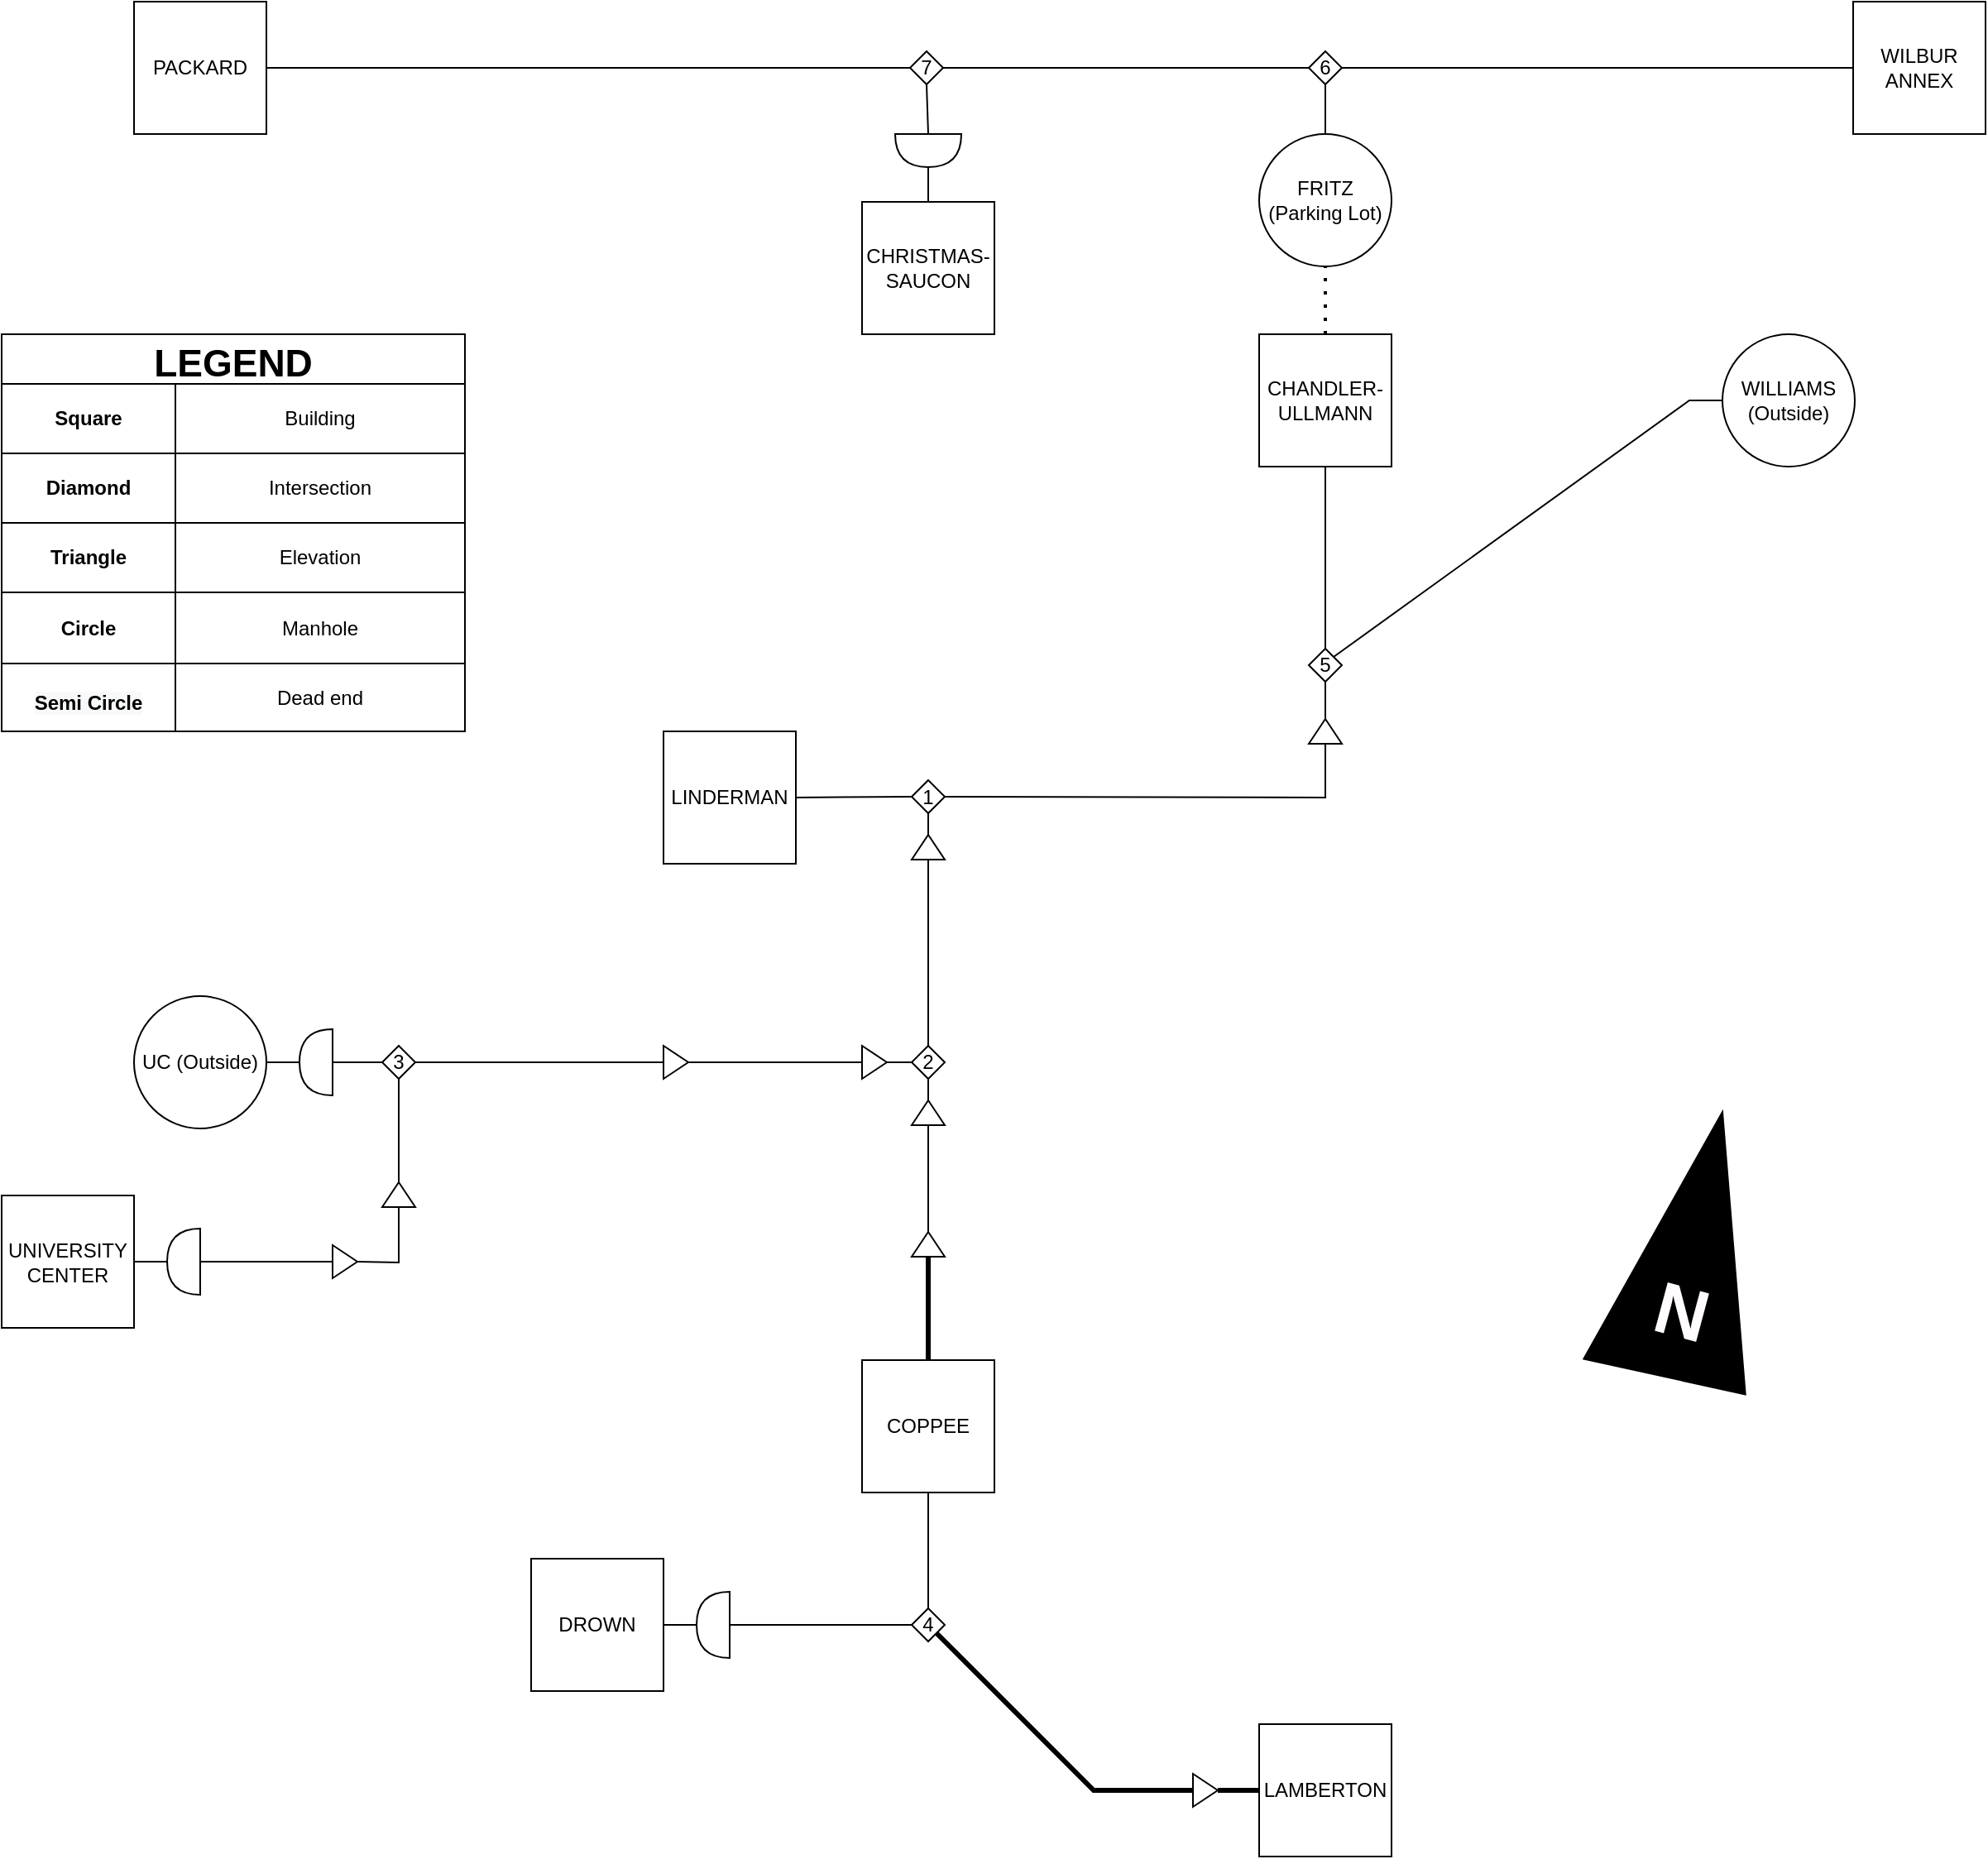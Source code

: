 <mxfile version="20.4.0" type="github">
  <diagram id="Qu6WHnmvzwfrQkN4t7Un" name="Page-1">
    <mxGraphModel dx="2844" dy="1508" grid="1" gridSize="10" guides="1" tooltips="1" connect="1" arrows="1" fold="1" page="1" pageScale="1" pageWidth="1400" pageHeight="1800" math="0" shadow="0">
      <root>
        <mxCell id="0" />
        <mxCell id="1" parent="0" />
        <mxCell id="6KVouXbyhSfiQOAjiajI-1" value="LINDERMAN" style="rounded=0;whiteSpace=wrap;html=1;" parent="1" vertex="1">
          <mxGeometry x="521" y="761" width="80" height="80" as="geometry" />
        </mxCell>
        <mxCell id="6KVouXbyhSfiQOAjiajI-21" value="1" style="rhombus;whiteSpace=wrap;html=1;" parent="1" vertex="1">
          <mxGeometry x="671" y="790.5" width="20" height="20" as="geometry" />
        </mxCell>
        <mxCell id="6KVouXbyhSfiQOAjiajI-27" value="" style="endArrow=none;html=1;rounded=0;exitX=1;exitY=0.5;exitDx=0;exitDy=0;entryX=0;entryY=0.5;entryDx=0;entryDy=0;" parent="1" source="6KVouXbyhSfiQOAjiajI-1" target="6KVouXbyhSfiQOAjiajI-21" edge="1">
          <mxGeometry width="50" height="50" relative="1" as="geometry">
            <mxPoint x="641" y="705" as="sourcePoint" />
            <mxPoint x="691" y="655" as="targetPoint" />
          </mxGeometry>
        </mxCell>
        <mxCell id="6KVouXbyhSfiQOAjiajI-28" value="" style="triangle;whiteSpace=wrap;html=1;rotation=-90;" parent="1" vertex="1">
          <mxGeometry x="673.5" y="821" width="15" height="20" as="geometry" />
        </mxCell>
        <mxCell id="6KVouXbyhSfiQOAjiajI-31" value="" style="endArrow=none;html=1;rounded=0;entryX=0.5;entryY=1;entryDx=0;entryDy=0;exitX=1;exitY=0.5;exitDx=0;exitDy=0;" parent="1" source="6KVouXbyhSfiQOAjiajI-28" target="6KVouXbyhSfiQOAjiajI-21" edge="1">
          <mxGeometry width="50" height="50" relative="1" as="geometry">
            <mxPoint x="681" y="805" as="sourcePoint" />
            <mxPoint x="801" y="905" as="targetPoint" />
          </mxGeometry>
        </mxCell>
        <mxCell id="6KVouXbyhSfiQOAjiajI-36" value="" style="endArrow=none;html=1;rounded=0;exitX=0;exitY=0.5;exitDx=0;exitDy=0;entryX=0.5;entryY=0;entryDx=0;entryDy=0;" parent="1" source="6KVouXbyhSfiQOAjiajI-28" target="6KVouXbyhSfiQOAjiajI-63" edge="1">
          <mxGeometry width="50" height="50" relative="1" as="geometry">
            <mxPoint x="711" y="865" as="sourcePoint" />
            <mxPoint x="681" y="921" as="targetPoint" />
          </mxGeometry>
        </mxCell>
        <mxCell id="6KVouXbyhSfiQOAjiajI-63" value="2" style="rhombus;whiteSpace=wrap;html=1;" parent="1" vertex="1">
          <mxGeometry x="671" y="951" width="20" height="20" as="geometry" />
        </mxCell>
        <mxCell id="6KVouXbyhSfiQOAjiajI-64" value="" style="triangle;whiteSpace=wrap;html=1;rotation=-90;" parent="1" vertex="1">
          <mxGeometry x="673.5" y="981.5" width="15" height="20" as="geometry" />
        </mxCell>
        <mxCell id="6KVouXbyhSfiQOAjiajI-65" value="" style="endArrow=none;html=1;rounded=0;entryX=0.5;entryY=1;entryDx=0;entryDy=0;exitX=1;exitY=0.5;exitDx=0;exitDy=0;" parent="1" source="6KVouXbyhSfiQOAjiajI-64" target="6KVouXbyhSfiQOAjiajI-63" edge="1">
          <mxGeometry width="50" height="50" relative="1" as="geometry">
            <mxPoint x="681" y="965.5" as="sourcePoint" />
            <mxPoint x="801" y="1065.5" as="targetPoint" />
          </mxGeometry>
        </mxCell>
        <mxCell id="6KVouXbyhSfiQOAjiajI-66" value="" style="triangle;whiteSpace=wrap;html=1;rotation=0;" parent="1" vertex="1">
          <mxGeometry x="641" y="951" width="15" height="20" as="geometry" />
        </mxCell>
        <mxCell id="6KVouXbyhSfiQOAjiajI-67" value="" style="endArrow=none;html=1;rounded=0;exitX=0;exitY=0.5;exitDx=0;exitDy=0;entryX=1;entryY=0.5;entryDx=0;entryDy=0;" parent="1" source="6KVouXbyhSfiQOAjiajI-63" target="6KVouXbyhSfiQOAjiajI-66" edge="1">
          <mxGeometry width="50" height="50" relative="1" as="geometry">
            <mxPoint x="751" y="951" as="sourcePoint" />
            <mxPoint x="801" y="901" as="targetPoint" />
          </mxGeometry>
        </mxCell>
        <mxCell id="6KVouXbyhSfiQOAjiajI-68" value="" style="triangle;whiteSpace=wrap;html=1;rotation=0;" parent="1" vertex="1">
          <mxGeometry x="521" y="951" width="15" height="20" as="geometry" />
        </mxCell>
        <mxCell id="6KVouXbyhSfiQOAjiajI-69" value="" style="endArrow=none;html=1;rounded=0;exitX=1;exitY=0.5;exitDx=0;exitDy=0;entryX=0;entryY=0.5;entryDx=0;entryDy=0;" parent="1" source="6KVouXbyhSfiQOAjiajI-68" target="6KVouXbyhSfiQOAjiajI-66" edge="1">
          <mxGeometry width="50" height="50" relative="1" as="geometry">
            <mxPoint x="751" y="951" as="sourcePoint" />
            <mxPoint x="801" y="901" as="targetPoint" />
          </mxGeometry>
        </mxCell>
        <mxCell id="6KVouXbyhSfiQOAjiajI-75" value="3" style="rhombus;whiteSpace=wrap;html=1;" parent="1" vertex="1">
          <mxGeometry x="351" y="951" width="20" height="20" as="geometry" />
        </mxCell>
        <mxCell id="6KVouXbyhSfiQOAjiajI-76" value="" style="triangle;whiteSpace=wrap;html=1;rotation=-90;" parent="1" vertex="1">
          <mxGeometry x="353.5" y="1031" width="15" height="20" as="geometry" />
        </mxCell>
        <mxCell id="6KVouXbyhSfiQOAjiajI-77" value="" style="endArrow=none;html=1;rounded=0;entryX=0.5;entryY=1;entryDx=0;entryDy=0;exitX=1;exitY=0.5;exitDx=0;exitDy=0;" parent="1" source="6KVouXbyhSfiQOAjiajI-76" target="6KVouXbyhSfiQOAjiajI-75" edge="1">
          <mxGeometry width="50" height="50" relative="1" as="geometry">
            <mxPoint x="361" y="965.5" as="sourcePoint" />
            <mxPoint x="481" y="1065.5" as="targetPoint" />
          </mxGeometry>
        </mxCell>
        <mxCell id="6KVouXbyhSfiQOAjiajI-78" value="" style="triangle;whiteSpace=wrap;html=1;rotation=0;" parent="1" vertex="1">
          <mxGeometry x="321" y="1071.5" width="15" height="20" as="geometry" />
        </mxCell>
        <mxCell id="6KVouXbyhSfiQOAjiajI-81" value="" style="endArrow=none;html=1;rounded=0;entryX=0;entryY=0.5;entryDx=0;entryDy=0;exitX=1;exitY=0.5;exitDx=0;exitDy=0;" parent="1" source="6KVouXbyhSfiQOAjiajI-78" target="6KVouXbyhSfiQOAjiajI-76" edge="1">
          <mxGeometry width="50" height="50" relative="1" as="geometry">
            <mxPoint x="401" y="1111" as="sourcePoint" />
            <mxPoint x="451" y="1061" as="targetPoint" />
            <Array as="points">
              <mxPoint x="361" y="1082" />
              <mxPoint x="361" y="1061" />
            </Array>
          </mxGeometry>
        </mxCell>
        <mxCell id="6KVouXbyhSfiQOAjiajI-82" value="" style="endArrow=none;html=1;rounded=0;entryX=0;entryY=0.5;entryDx=0;entryDy=0;exitX=1;exitY=0.5;exitDx=0;exitDy=0;" parent="1" source="6KVouXbyhSfiQOAjiajI-75" target="6KVouXbyhSfiQOAjiajI-68" edge="1">
          <mxGeometry width="50" height="50" relative="1" as="geometry">
            <mxPoint x="411" y="961.0" as="sourcePoint" />
            <mxPoint x="651" y="861" as="targetPoint" />
          </mxGeometry>
        </mxCell>
        <mxCell id="6KVouXbyhSfiQOAjiajI-87" value="" style="shape=or;whiteSpace=wrap;html=1;rotation=0;flipV=0;flipH=1;" parent="1" vertex="1">
          <mxGeometry x="301" y="941" width="20" height="40" as="geometry" />
        </mxCell>
        <mxCell id="6KVouXbyhSfiQOAjiajI-88" value="" style="endArrow=none;html=1;rounded=0;exitX=0;exitY=0.5;exitDx=0;exitDy=0;entryX=0;entryY=0.5;entryDx=0;entryDy=0;entryPerimeter=0;" parent="1" source="6KVouXbyhSfiQOAjiajI-75" target="6KVouXbyhSfiQOAjiajI-87" edge="1">
          <mxGeometry width="50" height="50" relative="1" as="geometry">
            <mxPoint x="291" y="971" as="sourcePoint" />
            <mxPoint x="651" y="861" as="targetPoint" />
          </mxGeometry>
        </mxCell>
        <mxCell id="6KVouXbyhSfiQOAjiajI-90" value="" style="endArrow=none;html=1;rounded=0;exitX=0;exitY=0.5;exitDx=0;exitDy=0;exitPerimeter=0;entryX=0;entryY=0.5;entryDx=0;entryDy=0;" parent="1" source="6KVouXbyhSfiQOAjiajI-93" target="6KVouXbyhSfiQOAjiajI-78" edge="1">
          <mxGeometry width="50" height="50" relative="1" as="geometry">
            <mxPoint x="241" y="1061" as="sourcePoint" />
            <mxPoint x="651" y="901" as="targetPoint" />
          </mxGeometry>
        </mxCell>
        <mxCell id="6KVouXbyhSfiQOAjiajI-93" value="" style="shape=or;whiteSpace=wrap;html=1;rotation=0;flipV=0;flipH=1;" parent="1" vertex="1">
          <mxGeometry x="221" y="1061.5" width="20" height="40" as="geometry" />
        </mxCell>
        <mxCell id="6KVouXbyhSfiQOAjiajI-100" value="LEGEND" style="shape=table;startSize=30;container=1;collapsible=0;childLayout=tableLayout;fontStyle=1;align=center;fontSize=23;" parent="1" vertex="1">
          <mxGeometry x="121" y="521" width="280" height="240" as="geometry" />
        </mxCell>
        <mxCell id="6KVouXbyhSfiQOAjiajI-101" value="" style="shape=tableRow;horizontal=0;startSize=0;swimlaneHead=0;swimlaneBody=0;top=0;left=0;bottom=0;right=0;collapsible=0;dropTarget=0;fillColor=none;points=[[0,0.5],[1,0.5]];portConstraint=eastwest;" parent="6KVouXbyhSfiQOAjiajI-100" vertex="1">
          <mxGeometry y="30" width="280" height="42" as="geometry" />
        </mxCell>
        <mxCell id="6KVouXbyhSfiQOAjiajI-102" value="Square" style="shape=partialRectangle;html=1;whiteSpace=wrap;connectable=0;fillColor=none;top=0;left=0;bottom=0;right=0;overflow=hidden;fontStyle=1" parent="6KVouXbyhSfiQOAjiajI-101" vertex="1">
          <mxGeometry width="105" height="42" as="geometry">
            <mxRectangle width="105" height="42" as="alternateBounds" />
          </mxGeometry>
        </mxCell>
        <mxCell id="6KVouXbyhSfiQOAjiajI-103" value="Building" style="shape=partialRectangle;html=1;whiteSpace=wrap;connectable=0;fillColor=none;top=0;left=0;bottom=0;right=0;overflow=hidden;" parent="6KVouXbyhSfiQOAjiajI-101" vertex="1">
          <mxGeometry x="105" width="175" height="42" as="geometry">
            <mxRectangle width="175" height="42" as="alternateBounds" />
          </mxGeometry>
        </mxCell>
        <mxCell id="6KVouXbyhSfiQOAjiajI-125" style="shape=tableRow;horizontal=0;startSize=0;swimlaneHead=0;swimlaneBody=0;top=0;left=0;bottom=0;right=0;collapsible=0;dropTarget=0;fillColor=none;points=[[0,0.5],[1,0.5]];portConstraint=eastwest;" parent="6KVouXbyhSfiQOAjiajI-100" vertex="1">
          <mxGeometry y="72" width="280" height="42" as="geometry" />
        </mxCell>
        <mxCell id="6KVouXbyhSfiQOAjiajI-126" value="Diamond" style="shape=partialRectangle;html=1;whiteSpace=wrap;connectable=0;fillColor=none;top=0;left=0;bottom=0;right=0;overflow=hidden;fontStyle=1" parent="6KVouXbyhSfiQOAjiajI-125" vertex="1">
          <mxGeometry width="105" height="42" as="geometry">
            <mxRectangle width="105" height="42" as="alternateBounds" />
          </mxGeometry>
        </mxCell>
        <mxCell id="6KVouXbyhSfiQOAjiajI-127" value="Intersection" style="shape=partialRectangle;html=1;whiteSpace=wrap;connectable=0;fillColor=none;top=0;left=0;bottom=0;right=0;overflow=hidden;" parent="6KVouXbyhSfiQOAjiajI-125" vertex="1">
          <mxGeometry x="105" width="175" height="42" as="geometry">
            <mxRectangle width="175" height="42" as="alternateBounds" />
          </mxGeometry>
        </mxCell>
        <mxCell id="6KVouXbyhSfiQOAjiajI-105" value="" style="shape=tableRow;horizontal=0;startSize=0;swimlaneHead=0;swimlaneBody=0;top=0;left=0;bottom=0;right=0;collapsible=0;dropTarget=0;fillColor=none;points=[[0,0.5],[1,0.5]];portConstraint=eastwest;" parent="6KVouXbyhSfiQOAjiajI-100" vertex="1">
          <mxGeometry y="114" width="280" height="42" as="geometry" />
        </mxCell>
        <mxCell id="6KVouXbyhSfiQOAjiajI-106" value="Triangle" style="shape=partialRectangle;html=1;whiteSpace=wrap;connectable=0;fillColor=none;top=0;left=0;bottom=0;right=0;overflow=hidden;fontStyle=1" parent="6KVouXbyhSfiQOAjiajI-105" vertex="1">
          <mxGeometry width="105" height="42" as="geometry">
            <mxRectangle width="105" height="42" as="alternateBounds" />
          </mxGeometry>
        </mxCell>
        <mxCell id="6KVouXbyhSfiQOAjiajI-107" value="Elevation" style="shape=partialRectangle;html=1;whiteSpace=wrap;connectable=0;fillColor=none;top=0;left=0;bottom=0;right=0;overflow=hidden;" parent="6KVouXbyhSfiQOAjiajI-105" vertex="1">
          <mxGeometry x="105" width="175" height="42" as="geometry">
            <mxRectangle width="175" height="42" as="alternateBounds" />
          </mxGeometry>
        </mxCell>
        <mxCell id="6KVouXbyhSfiQOAjiajI-130" style="shape=tableRow;horizontal=0;startSize=0;swimlaneHead=0;swimlaneBody=0;top=0;left=0;bottom=0;right=0;collapsible=0;dropTarget=0;fillColor=none;points=[[0,0.5],[1,0.5]];portConstraint=eastwest;" parent="6KVouXbyhSfiQOAjiajI-100" vertex="1">
          <mxGeometry y="156" width="280" height="43" as="geometry" />
        </mxCell>
        <mxCell id="6KVouXbyhSfiQOAjiajI-131" value="Circle" style="shape=partialRectangle;html=1;whiteSpace=wrap;connectable=0;fillColor=none;top=0;left=0;bottom=0;right=0;overflow=hidden;fontStyle=1" parent="6KVouXbyhSfiQOAjiajI-130" vertex="1">
          <mxGeometry width="105" height="43" as="geometry">
            <mxRectangle width="105" height="43" as="alternateBounds" />
          </mxGeometry>
        </mxCell>
        <mxCell id="6KVouXbyhSfiQOAjiajI-132" value="Manhole" style="shape=partialRectangle;html=1;whiteSpace=wrap;connectable=0;fillColor=none;top=0;left=0;bottom=0;right=0;overflow=hidden;" parent="6KVouXbyhSfiQOAjiajI-130" vertex="1">
          <mxGeometry x="105" width="175" height="43" as="geometry">
            <mxRectangle width="175" height="43" as="alternateBounds" />
          </mxGeometry>
        </mxCell>
        <mxCell id="6KVouXbyhSfiQOAjiajI-109" value="" style="shape=tableRow;horizontal=0;startSize=0;swimlaneHead=0;swimlaneBody=0;top=0;left=0;bottom=0;right=0;collapsible=0;dropTarget=0;fillColor=none;points=[[0,0.5],[1,0.5]];portConstraint=eastwest;" parent="6KVouXbyhSfiQOAjiajI-100" vertex="1">
          <mxGeometry y="199" width="280" height="41" as="geometry" />
        </mxCell>
        <mxCell id="6KVouXbyhSfiQOAjiajI-110" value="&#xa;&lt;span style=&quot;color: rgb(0, 0, 0); font-family: Helvetica; font-size: 12px; font-style: normal; font-variant-ligatures: normal; font-variant-caps: normal; letter-spacing: normal; orphans: 2; text-align: center; text-indent: 0px; text-transform: none; widows: 2; word-spacing: 0px; -webkit-text-stroke-width: 0px; background-color: rgb(248, 249, 250); text-decoration-thickness: initial; text-decoration-style: initial; text-decoration-color: initial; float: none; display: inline !important;&quot;&gt;Semi Circle&lt;/span&gt;&#xa;&#xa;" style="shape=partialRectangle;html=1;whiteSpace=wrap;connectable=0;fillColor=none;top=0;left=0;bottom=0;right=0;overflow=hidden;fontStyle=1" parent="6KVouXbyhSfiQOAjiajI-109" vertex="1">
          <mxGeometry width="105" height="41" as="geometry">
            <mxRectangle width="105" height="41" as="alternateBounds" />
          </mxGeometry>
        </mxCell>
        <mxCell id="6KVouXbyhSfiQOAjiajI-111" value="Dead end" style="shape=partialRectangle;html=1;whiteSpace=wrap;connectable=0;fillColor=none;top=0;left=0;bottom=0;right=0;overflow=hidden;" parent="6KVouXbyhSfiQOAjiajI-109" vertex="1">
          <mxGeometry x="105" width="175" height="41" as="geometry">
            <mxRectangle width="175" height="41" as="alternateBounds" />
          </mxGeometry>
        </mxCell>
        <mxCell id="6KVouXbyhSfiQOAjiajI-128" value="" style="shape=mxgraph.arrows2.wedgeArrow;html=1;bendable=0;startWidth=50;fillColor=strokeColor;defaultFillColor=invert;defaultGradientColor=invert;rounded=0;" parent="1" edge="1">
          <mxGeometry width="100" height="100" relative="1" as="geometry">
            <mxPoint x="1126" y="1151" as="sourcePoint" />
            <mxPoint x="1161" y="991" as="targetPoint" />
          </mxGeometry>
        </mxCell>
        <mxCell id="6KVouXbyhSfiQOAjiajI-129" value="N" style="edgeLabel;html=1;align=center;verticalAlign=middle;resizable=0;points=[];fontColor=#FFFCFE;labelBackgroundColor=#000000;fontStyle=1;fontSize=44;rotation=15;" parent="6KVouXbyhSfiQOAjiajI-128" vertex="1" connectable="0">
          <mxGeometry x="-0.381" y="1" relative="1" as="geometry">
            <mxPoint y="10" as="offset" />
          </mxGeometry>
        </mxCell>
        <mxCell id="6gVBBG0WPgmcQdnNXwfl-1" value="COPPEE" style="rounded=0;whiteSpace=wrap;html=1;" parent="1" vertex="1">
          <mxGeometry x="641" y="1141" width="80" height="80" as="geometry" />
        </mxCell>
        <mxCell id="6gVBBG0WPgmcQdnNXwfl-2" value="" style="endArrow=none;html=1;rounded=0;entryX=0;entryY=0.5;entryDx=0;entryDy=0;exitX=1;exitY=0.5;exitDx=0;exitDy=0;" parent="1" source="6gVBBG0WPgmcQdnNXwfl-3" target="6KVouXbyhSfiQOAjiajI-64" edge="1">
          <mxGeometry width="50" height="50" relative="1" as="geometry">
            <mxPoint x="601" y="971" as="sourcePoint" />
            <mxPoint x="651" y="921" as="targetPoint" />
          </mxGeometry>
        </mxCell>
        <mxCell id="6gVBBG0WPgmcQdnNXwfl-3" value="" style="triangle;whiteSpace=wrap;html=1;rotation=-90;" parent="1" vertex="1">
          <mxGeometry x="673.5" y="1061" width="15" height="20" as="geometry" />
        </mxCell>
        <mxCell id="6gVBBG0WPgmcQdnNXwfl-4" value="" style="endArrow=none;html=1;rounded=0;exitX=0;exitY=0.5;exitDx=0;exitDy=0;entryX=0.5;entryY=0;entryDx=0;entryDy=0;strokeWidth=3;" parent="1" source="6gVBBG0WPgmcQdnNXwfl-3" target="6gVBBG0WPgmcQdnNXwfl-1" edge="1">
          <mxGeometry width="50" height="50" relative="1" as="geometry">
            <mxPoint x="831" y="961" as="sourcePoint" />
            <mxPoint x="881" y="911" as="targetPoint" />
          </mxGeometry>
        </mxCell>
        <mxCell id="6gVBBG0WPgmcQdnNXwfl-7" value="DROWN" style="rounded=0;whiteSpace=wrap;html=1;" parent="1" vertex="1">
          <mxGeometry x="441" y="1261" width="80" height="80" as="geometry" />
        </mxCell>
        <mxCell id="6gVBBG0WPgmcQdnNXwfl-8" value="LAMBERTON" style="rounded=0;whiteSpace=wrap;html=1;" parent="1" vertex="1">
          <mxGeometry x="881" y="1361" width="80" height="80" as="geometry" />
        </mxCell>
        <mxCell id="6gVBBG0WPgmcQdnNXwfl-10" value="4" style="rhombus;whiteSpace=wrap;html=1;" parent="1" vertex="1">
          <mxGeometry x="671" y="1291" width="20" height="20" as="geometry" />
        </mxCell>
        <mxCell id="6gVBBG0WPgmcQdnNXwfl-12" value="" style="endArrow=none;html=1;rounded=0;exitX=0.5;exitY=1;exitDx=0;exitDy=0;entryX=0.5;entryY=0;entryDx=0;entryDy=0;" parent="1" source="6gVBBG0WPgmcQdnNXwfl-1" target="6gVBBG0WPgmcQdnNXwfl-10" edge="1">
          <mxGeometry width="50" height="50" relative="1" as="geometry">
            <mxPoint x="601" y="1071" as="sourcePoint" />
            <mxPoint x="651" y="1021" as="targetPoint" />
          </mxGeometry>
        </mxCell>
        <mxCell id="6gVBBG0WPgmcQdnNXwfl-13" value="" style="endArrow=none;html=1;rounded=0;entryX=0;entryY=0.5;entryDx=0;entryDy=0;exitX=0;exitY=0.5;exitDx=0;exitDy=0;exitPerimeter=0;" parent="1" source="6gVBBG0WPgmcQdnNXwfl-18" target="6gVBBG0WPgmcQdnNXwfl-10" edge="1">
          <mxGeometry width="50" height="50" relative="1" as="geometry">
            <mxPoint x="591" y="1291" as="sourcePoint" />
            <mxPoint x="651" y="1021" as="targetPoint" />
          </mxGeometry>
        </mxCell>
        <mxCell id="6gVBBG0WPgmcQdnNXwfl-15" value="UNIVERSITY CENTER" style="rounded=0;whiteSpace=wrap;html=1;" parent="1" vertex="1">
          <mxGeometry x="121" y="1041.5" width="80" height="80" as="geometry" />
        </mxCell>
        <mxCell id="6gVBBG0WPgmcQdnNXwfl-17" value="" style="endArrow=none;html=1;rounded=0;exitX=1;exitY=0.5;exitDx=0;exitDy=0;entryX=1;entryY=0.5;entryDx=0;entryDy=0;entryPerimeter=0;" parent="1" source="6gVBBG0WPgmcQdnNXwfl-15" target="6KVouXbyhSfiQOAjiajI-93" edge="1">
          <mxGeometry width="50" height="50" relative="1" as="geometry">
            <mxPoint x="201" y="1061" as="sourcePoint" />
            <mxPoint x="651" y="1061" as="targetPoint" />
          </mxGeometry>
        </mxCell>
        <mxCell id="6gVBBG0WPgmcQdnNXwfl-18" value="" style="shape=or;whiteSpace=wrap;html=1;rotation=0;flipV=0;flipH=1;" parent="1" vertex="1">
          <mxGeometry x="541" y="1281" width="20" height="40" as="geometry" />
        </mxCell>
        <mxCell id="6gVBBG0WPgmcQdnNXwfl-20" value="" style="endArrow=none;html=1;rounded=0;exitX=1;exitY=0.5;exitDx=0;exitDy=0;exitPerimeter=0;entryX=1;entryY=0.5;entryDx=0;entryDy=0;" parent="1" source="6gVBBG0WPgmcQdnNXwfl-18" target="6gVBBG0WPgmcQdnNXwfl-7" edge="1">
          <mxGeometry width="50" height="50" relative="1" as="geometry">
            <mxPoint x="601" y="1071" as="sourcePoint" />
            <mxPoint x="651" y="1021" as="targetPoint" />
          </mxGeometry>
        </mxCell>
        <mxCell id="6gVBBG0WPgmcQdnNXwfl-21" value="" style="endArrow=none;html=1;rounded=0;exitX=1;exitY=1;exitDx=0;exitDy=0;fontStyle=1;strokeWidth=3;entryX=0;entryY=0.5;entryDx=0;entryDy=0;" parent="1" source="6gVBBG0WPgmcQdnNXwfl-10" target="8kce820EnkoUsimwfO_c-1" edge="1">
          <mxGeometry width="50" height="50" relative="1" as="geometry">
            <mxPoint x="591" y="1191" as="sourcePoint" />
            <mxPoint x="831" y="1401" as="targetPoint" />
            <Array as="points">
              <mxPoint x="781" y="1401" />
            </Array>
          </mxGeometry>
        </mxCell>
        <mxCell id="8kce820EnkoUsimwfO_c-1" value="" style="triangle;whiteSpace=wrap;html=1;rotation=0;" parent="1" vertex="1">
          <mxGeometry x="841" y="1391" width="15" height="20" as="geometry" />
        </mxCell>
        <mxCell id="8kce820EnkoUsimwfO_c-4" value="" style="endArrow=none;html=1;rounded=0;entryX=1;entryY=0.5;entryDx=0;entryDy=0;strokeWidth=3;exitX=0;exitY=0.5;exitDx=0;exitDy=0;" parent="1" source="6gVBBG0WPgmcQdnNXwfl-8" target="8kce820EnkoUsimwfO_c-1" edge="1">
          <mxGeometry width="50" height="50" relative="1" as="geometry">
            <mxPoint x="901" y="1211" as="sourcePoint" />
            <mxPoint x="691" y="1151" as="targetPoint" />
          </mxGeometry>
        </mxCell>
        <mxCell id="8kce820EnkoUsimwfO_c-15" value="" style="endArrow=none;html=1;rounded=0;entryX=1;entryY=0.5;entryDx=0;entryDy=0;exitX=1;exitY=0.5;exitDx=0;exitDy=0;exitPerimeter=0;" parent="1" source="6KVouXbyhSfiQOAjiajI-87" target="SB41HS4RqWZkBEV9Hs1W-19" edge="1">
          <mxGeometry width="50" height="50" relative="1" as="geometry">
            <mxPoint x="281" y="1071" as="sourcePoint" />
            <mxPoint x="291" y="961" as="targetPoint" />
          </mxGeometry>
        </mxCell>
        <mxCell id="SB41HS4RqWZkBEV9Hs1W-2" value="5" style="rhombus;whiteSpace=wrap;html=1;" parent="1" vertex="1">
          <mxGeometry x="911" y="711" width="20" height="20" as="geometry" />
        </mxCell>
        <mxCell id="SB41HS4RqWZkBEV9Hs1W-4" value="" style="endArrow=none;html=1;rounded=0;exitX=1;exitY=0.5;exitDx=0;exitDy=0;entryX=0;entryY=0.5;entryDx=0;entryDy=0;" parent="1" source="6KVouXbyhSfiQOAjiajI-21" target="SB41HS4RqWZkBEV9Hs1W-15" edge="1">
          <mxGeometry width="50" height="50" relative="1" as="geometry">
            <mxPoint x="781" y="931" as="sourcePoint" />
            <mxPoint x="921" y="771" as="targetPoint" />
            <Array as="points">
              <mxPoint x="921" y="801" />
            </Array>
          </mxGeometry>
        </mxCell>
        <mxCell id="SB41HS4RqWZkBEV9Hs1W-5" value="CHANDLER-ULLMANN" style="rounded=0;whiteSpace=wrap;html=1;" parent="1" vertex="1">
          <mxGeometry x="881" y="521" width="80" height="80" as="geometry" />
        </mxCell>
        <mxCell id="SB41HS4RqWZkBEV9Hs1W-6" value="" style="endArrow=none;html=1;rounded=0;entryX=0.5;entryY=1;entryDx=0;entryDy=0;exitX=0.5;exitY=0;exitDx=0;exitDy=0;" parent="1" source="SB41HS4RqWZkBEV9Hs1W-2" target="SB41HS4RqWZkBEV9Hs1W-5" edge="1">
          <mxGeometry width="50" height="50" relative="1" as="geometry">
            <mxPoint x="681" y="601" as="sourcePoint" />
            <mxPoint x="731" y="551" as="targetPoint" />
          </mxGeometry>
        </mxCell>
        <mxCell id="SB41HS4RqWZkBEV9Hs1W-8" value="" style="endArrow=none;html=1;rounded=0;exitX=1;exitY=0;exitDx=0;exitDy=0;entryX=0;entryY=0.5;entryDx=0;entryDy=0;" parent="1" source="SB41HS4RqWZkBEV9Hs1W-2" target="SB41HS4RqWZkBEV9Hs1W-18" edge="1">
          <mxGeometry width="50" height="50" relative="1" as="geometry">
            <mxPoint x="681" y="721" as="sourcePoint" />
            <mxPoint x="1181" y="551" as="targetPoint" />
            <Array as="points">
              <mxPoint x="1141" y="561" />
            </Array>
          </mxGeometry>
        </mxCell>
        <mxCell id="SB41HS4RqWZkBEV9Hs1W-15" value="" style="triangle;whiteSpace=wrap;html=1;rotation=-90;" parent="1" vertex="1">
          <mxGeometry x="913.5" y="751" width="15" height="20" as="geometry" />
        </mxCell>
        <mxCell id="SB41HS4RqWZkBEV9Hs1W-17" value="" style="endArrow=none;html=1;rounded=0;entryX=1;entryY=0.5;entryDx=0;entryDy=0;exitX=0.5;exitY=1;exitDx=0;exitDy=0;" parent="1" source="SB41HS4RqWZkBEV9Hs1W-2" target="SB41HS4RqWZkBEV9Hs1W-15" edge="1">
          <mxGeometry width="50" height="50" relative="1" as="geometry">
            <mxPoint x="561" y="991" as="sourcePoint" />
            <mxPoint x="611" y="941" as="targetPoint" />
          </mxGeometry>
        </mxCell>
        <mxCell id="SB41HS4RqWZkBEV9Hs1W-18" value="WILLIAMS&lt;br&gt;(Outside)" style="ellipse;whiteSpace=wrap;html=1;aspect=fixed;" parent="1" vertex="1">
          <mxGeometry x="1161" y="521" width="80" height="80" as="geometry" />
        </mxCell>
        <mxCell id="SB41HS4RqWZkBEV9Hs1W-19" value="UC (Outside)" style="ellipse;whiteSpace=wrap;html=1;aspect=fixed;" parent="1" vertex="1">
          <mxGeometry x="201" y="921" width="80" height="80" as="geometry" />
        </mxCell>
        <mxCell id="Xe9SsARuWWG3SEWZFlHD-2" value="WILBUR ANNEX" style="rounded=0;whiteSpace=wrap;html=1;" parent="1" vertex="1">
          <mxGeometry x="1240" y="320" width="80" height="80" as="geometry" />
        </mxCell>
        <mxCell id="Xe9SsARuWWG3SEWZFlHD-3" value="6" style="rhombus;whiteSpace=wrap;html=1;" parent="1" vertex="1">
          <mxGeometry x="911" y="350" width="20" height="20" as="geometry" />
        </mxCell>
        <mxCell id="Xe9SsARuWWG3SEWZFlHD-6" value="" style="endArrow=none;html=1;rounded=0;entryX=0;entryY=0.5;entryDx=0;entryDy=0;exitX=1;exitY=0.5;exitDx=0;exitDy=0;" parent="1" source="Xe9SsARuWWG3SEWZFlHD-3" target="Xe9SsARuWWG3SEWZFlHD-2" edge="1">
          <mxGeometry width="50" height="50" relative="1" as="geometry">
            <mxPoint x="870" y="270" as="sourcePoint" />
            <mxPoint x="920" y="220" as="targetPoint" />
          </mxGeometry>
        </mxCell>
        <mxCell id="Xe9SsARuWWG3SEWZFlHD-7" value="FRITZ (Parking Lot)" style="ellipse;whiteSpace=wrap;html=1;aspect=fixed;" parent="1" vertex="1">
          <mxGeometry x="881" y="400" width="80" height="80" as="geometry" />
        </mxCell>
        <mxCell id="Xe9SsARuWWG3SEWZFlHD-11" value="" style="endArrow=none;html=1;rounded=0;entryX=0.5;entryY=1;entryDx=0;entryDy=0;exitX=0.5;exitY=0;exitDx=0;exitDy=0;" parent="1" source="Xe9SsARuWWG3SEWZFlHD-7" target="Xe9SsARuWWG3SEWZFlHD-3" edge="1">
          <mxGeometry width="50" height="50" relative="1" as="geometry">
            <mxPoint x="720" y="430" as="sourcePoint" />
            <mxPoint x="770" y="380" as="targetPoint" />
          </mxGeometry>
        </mxCell>
        <mxCell id="Xe9SsARuWWG3SEWZFlHD-12" value="" style="endArrow=none;dashed=1;html=1;dashPattern=1 3;strokeWidth=2;rounded=0;entryX=0.5;entryY=1;entryDx=0;entryDy=0;exitX=0.5;exitY=0;exitDx=0;exitDy=0;" parent="1" source="SB41HS4RqWZkBEV9Hs1W-5" target="Xe9SsARuWWG3SEWZFlHD-7" edge="1">
          <mxGeometry width="50" height="50" relative="1" as="geometry">
            <mxPoint x="720" y="430" as="sourcePoint" />
            <mxPoint x="770" y="380" as="targetPoint" />
          </mxGeometry>
        </mxCell>
        <mxCell id="Xe9SsARuWWG3SEWZFlHD-13" value="CHRISTMAS-SAUCON" style="rounded=0;whiteSpace=wrap;html=1;" parent="1" vertex="1">
          <mxGeometry x="641" y="441" width="80" height="80" as="geometry" />
        </mxCell>
        <mxCell id="Xe9SsARuWWG3SEWZFlHD-15" value="PACKARD" style="rounded=0;whiteSpace=wrap;html=1;" parent="1" vertex="1">
          <mxGeometry x="201" y="320" width="80" height="80" as="geometry" />
        </mxCell>
        <mxCell id="1YV7FMsBswa3n_n0JL4Q-1" value="7" style="rhombus;whiteSpace=wrap;html=1;" parent="1" vertex="1">
          <mxGeometry x="670" y="350" width="20" height="20" as="geometry" />
        </mxCell>
        <mxCell id="1YV7FMsBswa3n_n0JL4Q-2" value="" style="shape=or;whiteSpace=wrap;html=1;rotation=-90;flipV=0;flipH=1;" parent="1" vertex="1">
          <mxGeometry x="671" y="390" width="20" height="40" as="geometry" />
        </mxCell>
        <mxCell id="1YV7FMsBswa3n_n0JL4Q-3" value="" style="endArrow=none;html=1;rounded=0;entryX=1;entryY=0.5;entryDx=0;entryDy=0;entryPerimeter=0;exitX=0.5;exitY=0;exitDx=0;exitDy=0;" parent="1" source="Xe9SsARuWWG3SEWZFlHD-13" target="1YV7FMsBswa3n_n0JL4Q-2" edge="1">
          <mxGeometry width="50" height="50" relative="1" as="geometry">
            <mxPoint x="640" y="700" as="sourcePoint" />
            <mxPoint x="690" y="650" as="targetPoint" />
          </mxGeometry>
        </mxCell>
        <mxCell id="1YV7FMsBswa3n_n0JL4Q-4" value="" style="endArrow=none;html=1;rounded=0;entryX=0;entryY=0.5;entryDx=0;entryDy=0;exitX=1;exitY=0.5;exitDx=0;exitDy=0;" parent="1" source="1YV7FMsBswa3n_n0JL4Q-1" target="Xe9SsARuWWG3SEWZFlHD-3" edge="1">
          <mxGeometry width="50" height="50" relative="1" as="geometry">
            <mxPoint x="640" y="700" as="sourcePoint" />
            <mxPoint x="690" y="650" as="targetPoint" />
          </mxGeometry>
        </mxCell>
        <mxCell id="1YV7FMsBswa3n_n0JL4Q-5" value="" style="endArrow=none;html=1;rounded=0;entryX=0;entryY=0.5;entryDx=0;entryDy=0;exitX=1;exitY=0.5;exitDx=0;exitDy=0;" parent="1" source="Xe9SsARuWWG3SEWZFlHD-15" target="1YV7FMsBswa3n_n0JL4Q-1" edge="1">
          <mxGeometry width="50" height="50" relative="1" as="geometry">
            <mxPoint x="640" y="700" as="sourcePoint" />
            <mxPoint x="690" y="650" as="targetPoint" />
          </mxGeometry>
        </mxCell>
        <mxCell id="1YV7FMsBswa3n_n0JL4Q-6" value="" style="endArrow=none;html=1;rounded=0;entryX=0.5;entryY=1;entryDx=0;entryDy=0;exitX=0;exitY=0.5;exitDx=0;exitDy=0;exitPerimeter=0;" parent="1" source="1YV7FMsBswa3n_n0JL4Q-2" target="1YV7FMsBswa3n_n0JL4Q-1" edge="1">
          <mxGeometry width="50" height="50" relative="1" as="geometry">
            <mxPoint x="640" y="700" as="sourcePoint" />
            <mxPoint x="690" y="650" as="targetPoint" />
          </mxGeometry>
        </mxCell>
      </root>
    </mxGraphModel>
  </diagram>
</mxfile>

